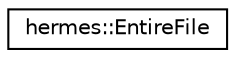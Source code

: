 digraph "Graphical Class Hierarchy"
{
 // LATEX_PDF_SIZE
  edge [fontname="Helvetica",fontsize="10",labelfontname="Helvetica",labelfontsize="10"];
  node [fontname="Helvetica",fontsize="10",shape=record];
  rankdir="LR";
  Node0 [label="hermes::EntireFile",height=0.2,width=0.4,color="black", fillcolor="white", style="filled",URL="$structhermes_1_1_entire_file.html",tooltip=" "];
}
